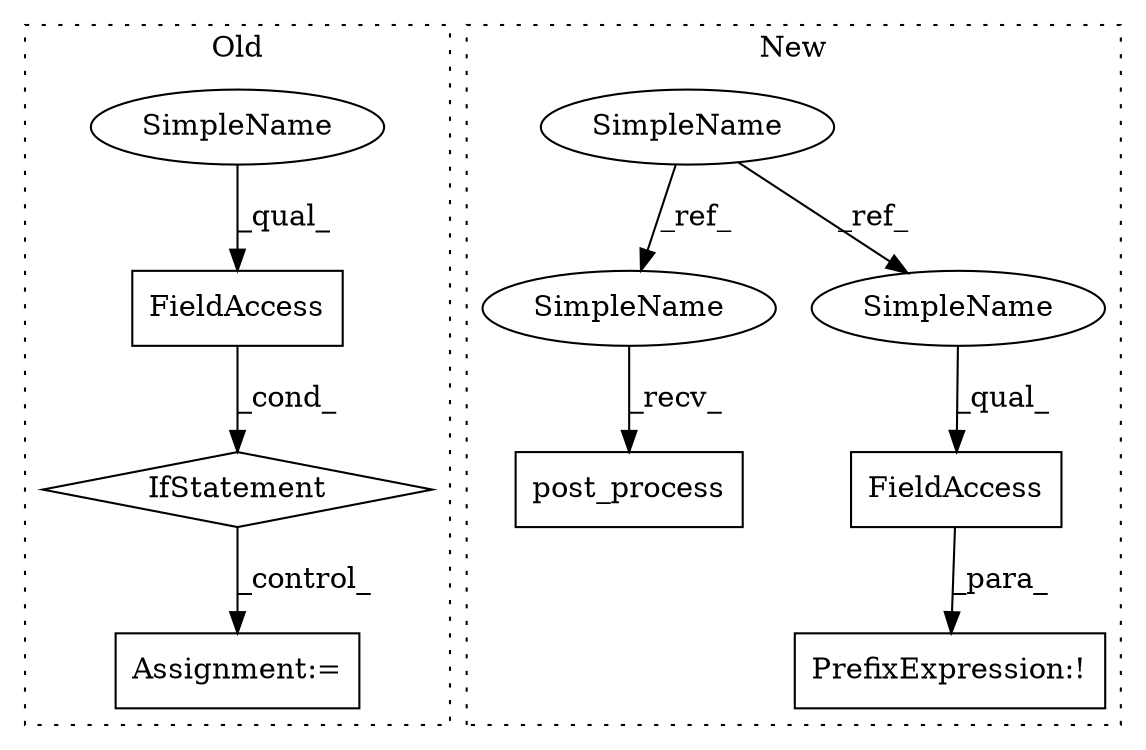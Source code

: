 digraph G {
subgraph cluster0 {
1 [label="IfStatement" a="25" s="4663,4680" l="4,2" shape="diamond"];
3 [label="FieldAccess" a="22" s="4667" l="13" shape="box"];
7 [label="Assignment:=" a="7" s="4808,4917" l="65,2" shape="box"];
10 [label="SimpleName" a="42" s="4667" l="4" shape="ellipse"];
label = "Old";
style="dotted";
}
subgraph cluster1 {
2 [label="post_process" a="32" s="4948,4963" l="13,1" shape="box"];
4 [label="SimpleName" a="42" s="3924" l="4" shape="ellipse"];
5 [label="FieldAccess" a="22" s="5177" l="12" shape="box"];
6 [label="PrefixExpression:!" a="38" s="5176" l="1" shape="box"];
8 [label="SimpleName" a="42" s="4943" l="4" shape="ellipse"];
9 [label="SimpleName" a="42" s="5177" l="4" shape="ellipse"];
label = "New";
style="dotted";
}
1 -> 7 [label="_control_"];
3 -> 1 [label="_cond_"];
4 -> 9 [label="_ref_"];
4 -> 8 [label="_ref_"];
5 -> 6 [label="_para_"];
8 -> 2 [label="_recv_"];
9 -> 5 [label="_qual_"];
10 -> 3 [label="_qual_"];
}
